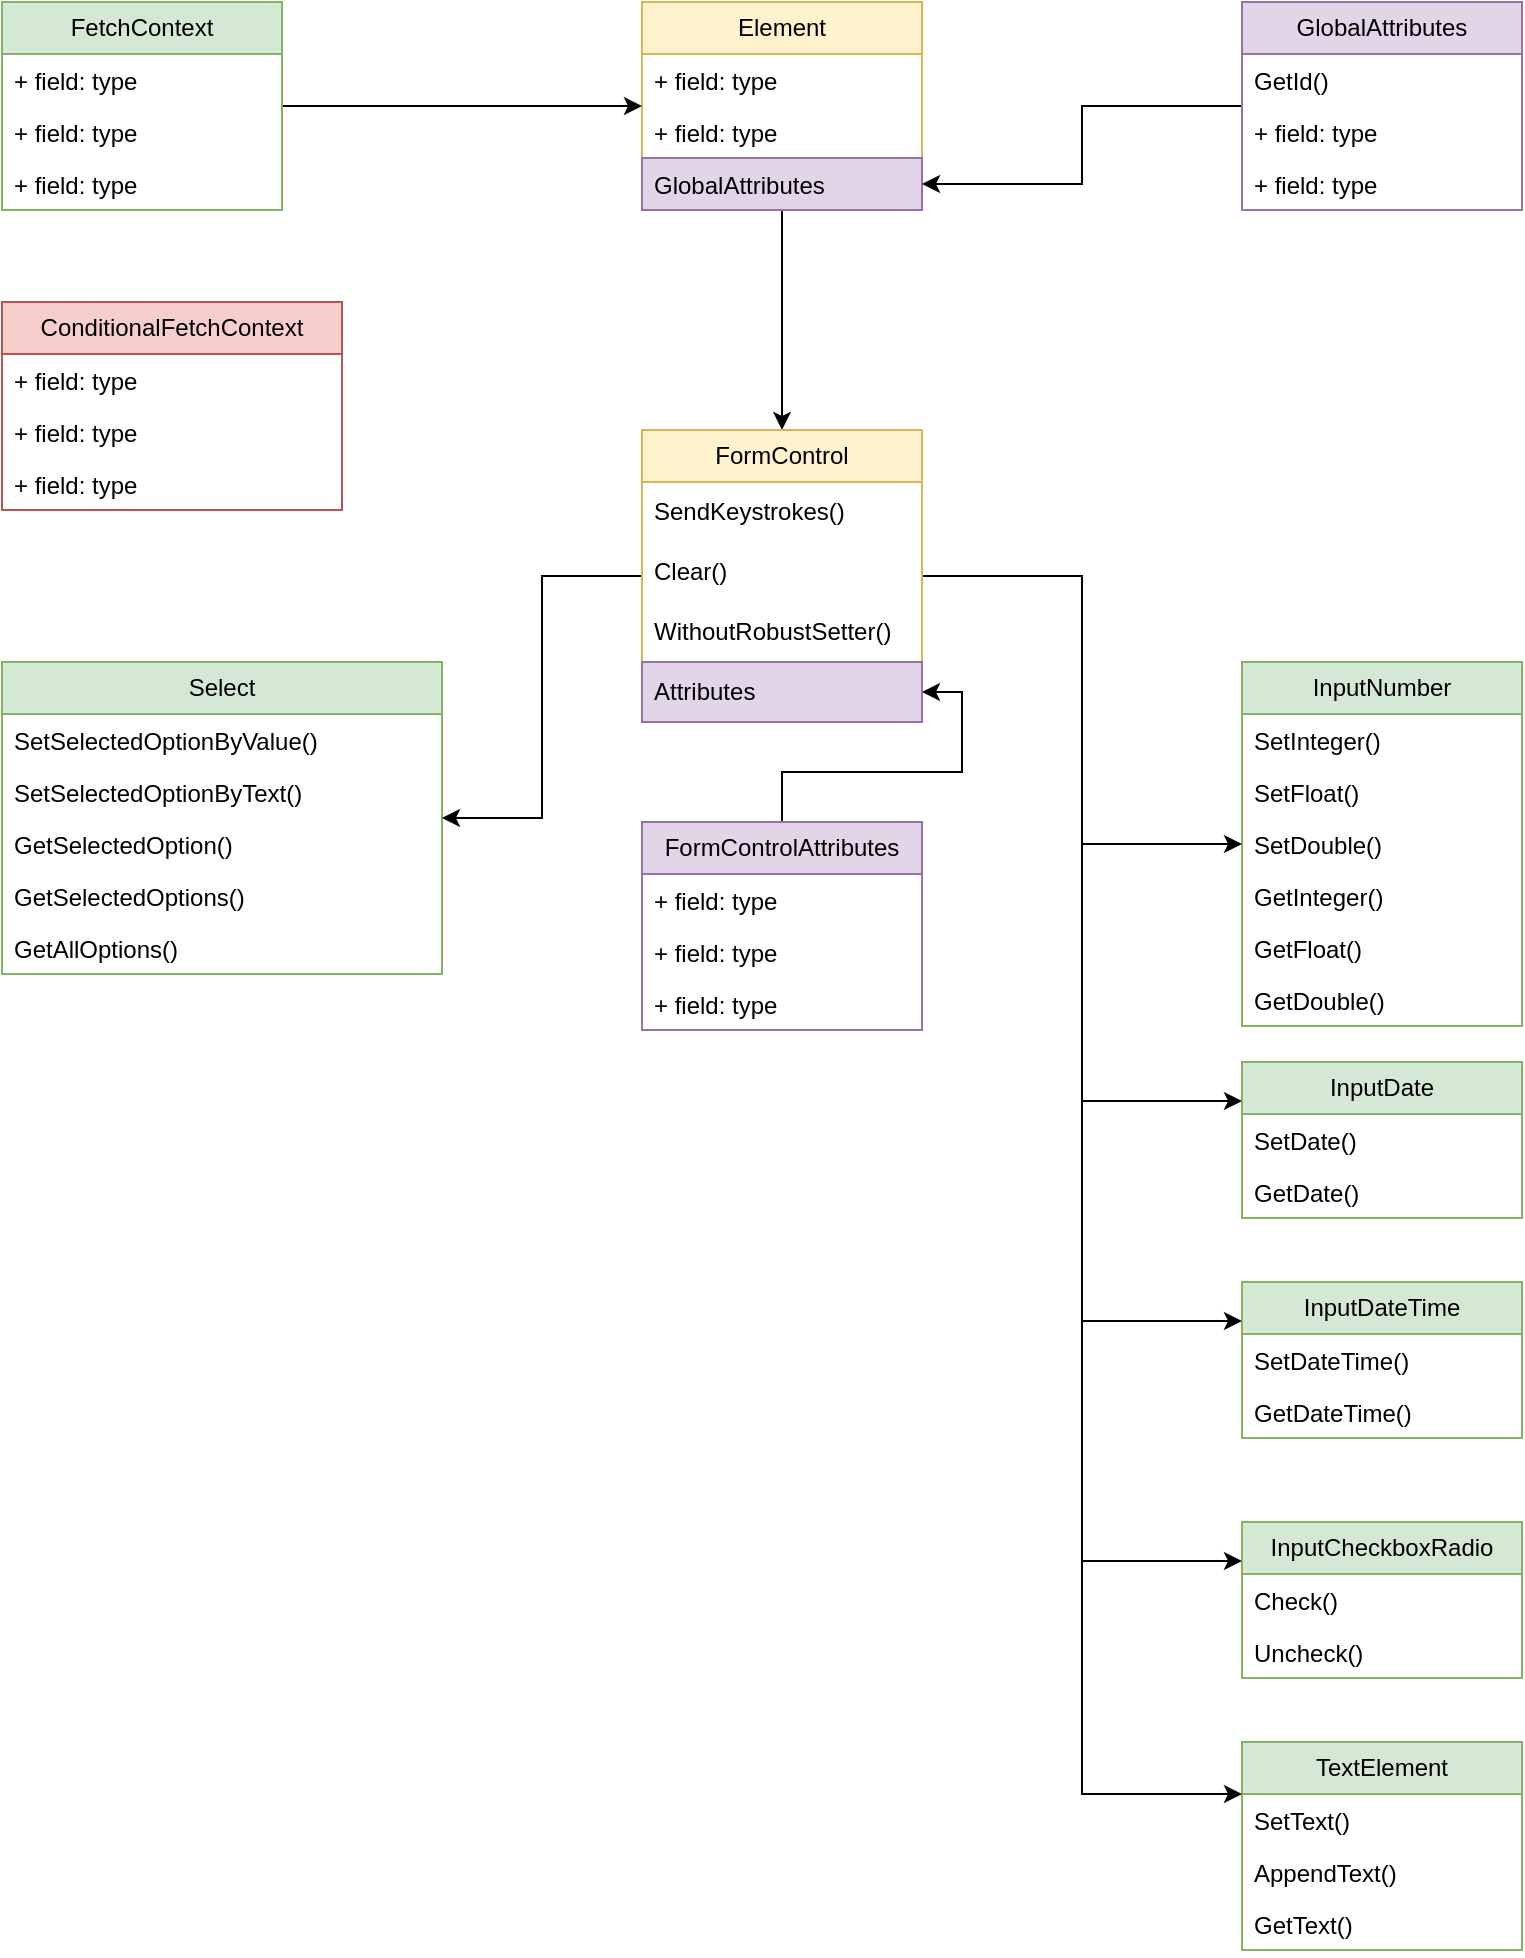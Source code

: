 <mxfile version="21.6.8" type="device">
  <diagram name="Page-1" id="2ONFmOIFlzEDJKw0HAws">
    <mxGraphModel dx="2058" dy="1188" grid="1" gridSize="10" guides="1" tooltips="1" connect="1" arrows="1" fold="1" page="1" pageScale="1" pageWidth="850" pageHeight="1100" math="0" shadow="0">
      <root>
        <mxCell id="0" />
        <mxCell id="1" parent="0" />
        <mxCell id="Bj8-iBi2L4X_MbYvI5Nl-108" style="edgeStyle=orthogonalEdgeStyle;rounded=0;orthogonalLoop=1;jettySize=auto;html=1;" parent="1" source="Bj8-iBi2L4X_MbYvI5Nl-6" target="Bj8-iBi2L4X_MbYvI5Nl-62" edge="1">
          <mxGeometry relative="1" as="geometry" />
        </mxCell>
        <mxCell id="Bj8-iBi2L4X_MbYvI5Nl-6" value="Element" style="swimlane;fontStyle=0;childLayout=stackLayout;horizontal=1;startSize=26;fillColor=#fff2cc;horizontalStack=0;resizeParent=1;resizeParentMax=0;resizeLast=0;collapsible=1;marginBottom=0;whiteSpace=wrap;html=1;strokeColor=#d6b656;" parent="1" vertex="1">
          <mxGeometry x="340" y="110" width="140" height="104" as="geometry" />
        </mxCell>
        <mxCell id="Bj8-iBi2L4X_MbYvI5Nl-7" value="+ field: type" style="text;strokeColor=none;fillColor=none;align=left;verticalAlign=top;spacingLeft=4;spacingRight=4;overflow=hidden;rotatable=0;points=[[0,0.5],[1,0.5]];portConstraint=eastwest;whiteSpace=wrap;html=1;" parent="Bj8-iBi2L4X_MbYvI5Nl-6" vertex="1">
          <mxGeometry y="26" width="140" height="26" as="geometry" />
        </mxCell>
        <mxCell id="Bj8-iBi2L4X_MbYvI5Nl-8" value="+ field: type" style="text;strokeColor=none;fillColor=none;align=left;verticalAlign=top;spacingLeft=4;spacingRight=4;overflow=hidden;rotatable=0;points=[[0,0.5],[1,0.5]];portConstraint=eastwest;whiteSpace=wrap;html=1;" parent="Bj8-iBi2L4X_MbYvI5Nl-6" vertex="1">
          <mxGeometry y="52" width="140" height="26" as="geometry" />
        </mxCell>
        <mxCell id="Bj8-iBi2L4X_MbYvI5Nl-9" value="GlobalAttributes" style="text;strokeColor=#9673a6;fillColor=#e1d5e7;align=left;verticalAlign=top;spacingLeft=4;spacingRight=4;overflow=hidden;rotatable=0;points=[[0,0.5],[1,0.5]];portConstraint=eastwest;whiteSpace=wrap;html=1;" parent="Bj8-iBi2L4X_MbYvI5Nl-6" vertex="1">
          <mxGeometry y="78" width="140" height="26" as="geometry" />
        </mxCell>
        <mxCell id="14TQEK0HzTnOQkEtKg1r-2" style="edgeStyle=orthogonalEdgeStyle;rounded=0;orthogonalLoop=1;jettySize=auto;html=1;" edge="1" parent="1" source="Bj8-iBi2L4X_MbYvI5Nl-10" target="14TQEK0HzTnOQkEtKg1r-1">
          <mxGeometry relative="1" as="geometry" />
        </mxCell>
        <mxCell id="Bj8-iBi2L4X_MbYvI5Nl-10" value="FormControlAttributes" style="swimlane;fontStyle=0;childLayout=stackLayout;horizontal=1;startSize=26;fillColor=#e1d5e7;horizontalStack=0;resizeParent=1;resizeParentMax=0;resizeLast=0;collapsible=1;marginBottom=0;whiteSpace=wrap;html=1;strokeColor=#9673a6;" parent="1" vertex="1">
          <mxGeometry x="340" y="520" width="140" height="104" as="geometry" />
        </mxCell>
        <mxCell id="Bj8-iBi2L4X_MbYvI5Nl-11" value="+ field: type" style="text;strokeColor=none;fillColor=none;align=left;verticalAlign=top;spacingLeft=4;spacingRight=4;overflow=hidden;rotatable=0;points=[[0,0.5],[1,0.5]];portConstraint=eastwest;whiteSpace=wrap;html=1;" parent="Bj8-iBi2L4X_MbYvI5Nl-10" vertex="1">
          <mxGeometry y="26" width="140" height="26" as="geometry" />
        </mxCell>
        <mxCell id="Bj8-iBi2L4X_MbYvI5Nl-12" value="+ field: type" style="text;strokeColor=none;fillColor=none;align=left;verticalAlign=top;spacingLeft=4;spacingRight=4;overflow=hidden;rotatable=0;points=[[0,0.5],[1,0.5]];portConstraint=eastwest;whiteSpace=wrap;html=1;" parent="Bj8-iBi2L4X_MbYvI5Nl-10" vertex="1">
          <mxGeometry y="52" width="140" height="26" as="geometry" />
        </mxCell>
        <mxCell id="Bj8-iBi2L4X_MbYvI5Nl-13" value="+ field: type" style="text;strokeColor=none;fillColor=none;align=left;verticalAlign=top;spacingLeft=4;spacingRight=4;overflow=hidden;rotatable=0;points=[[0,0.5],[1,0.5]];portConstraint=eastwest;whiteSpace=wrap;html=1;" parent="Bj8-iBi2L4X_MbYvI5Nl-10" vertex="1">
          <mxGeometry y="78" width="140" height="26" as="geometry" />
        </mxCell>
        <mxCell id="Bj8-iBi2L4X_MbYvI5Nl-15" value="InputNumber" style="swimlane;fontStyle=0;childLayout=stackLayout;horizontal=1;startSize=26;fillColor=#d5e8d4;horizontalStack=0;resizeParent=1;resizeParentMax=0;resizeLast=0;collapsible=1;marginBottom=0;whiteSpace=wrap;html=1;strokeColor=#82b366;" parent="1" vertex="1">
          <mxGeometry x="640" y="440" width="140" height="182" as="geometry" />
        </mxCell>
        <mxCell id="Bj8-iBi2L4X_MbYvI5Nl-17" value="SetInteger()" style="text;strokeColor=none;fillColor=none;align=left;verticalAlign=top;spacingLeft=4;spacingRight=4;overflow=hidden;rotatable=0;points=[[0,0.5],[1,0.5]];portConstraint=eastwest;whiteSpace=wrap;html=1;" parent="Bj8-iBi2L4X_MbYvI5Nl-15" vertex="1">
          <mxGeometry y="26" width="140" height="26" as="geometry" />
        </mxCell>
        <mxCell id="Bj8-iBi2L4X_MbYvI5Nl-18" value="SetFloat()" style="text;strokeColor=none;fillColor=none;align=left;verticalAlign=top;spacingLeft=4;spacingRight=4;overflow=hidden;rotatable=0;points=[[0,0.5],[1,0.5]];portConstraint=eastwest;whiteSpace=wrap;html=1;" parent="Bj8-iBi2L4X_MbYvI5Nl-15" vertex="1">
          <mxGeometry y="52" width="140" height="26" as="geometry" />
        </mxCell>
        <mxCell id="Bj8-iBi2L4X_MbYvI5Nl-51" value="SetDouble()" style="text;strokeColor=none;fillColor=none;align=left;verticalAlign=top;spacingLeft=4;spacingRight=4;overflow=hidden;rotatable=0;points=[[0,0.5],[1,0.5]];portConstraint=eastwest;whiteSpace=wrap;html=1;" parent="Bj8-iBi2L4X_MbYvI5Nl-15" vertex="1">
          <mxGeometry y="78" width="140" height="26" as="geometry" />
        </mxCell>
        <mxCell id="Bj8-iBi2L4X_MbYvI5Nl-52" value="GetInteger()" style="text;strokeColor=none;fillColor=none;align=left;verticalAlign=top;spacingLeft=4;spacingRight=4;overflow=hidden;rotatable=0;points=[[0,0.5],[1,0.5]];portConstraint=eastwest;whiteSpace=wrap;html=1;" parent="Bj8-iBi2L4X_MbYvI5Nl-15" vertex="1">
          <mxGeometry y="104" width="140" height="26" as="geometry" />
        </mxCell>
        <mxCell id="Bj8-iBi2L4X_MbYvI5Nl-53" value="GetFloat()" style="text;strokeColor=none;fillColor=none;align=left;verticalAlign=top;spacingLeft=4;spacingRight=4;overflow=hidden;rotatable=0;points=[[0,0.5],[1,0.5]];portConstraint=eastwest;whiteSpace=wrap;html=1;" parent="Bj8-iBi2L4X_MbYvI5Nl-15" vertex="1">
          <mxGeometry y="130" width="140" height="26" as="geometry" />
        </mxCell>
        <mxCell id="Bj8-iBi2L4X_MbYvI5Nl-54" value="GetDouble()" style="text;strokeColor=none;fillColor=none;align=left;verticalAlign=top;spacingLeft=4;spacingRight=4;overflow=hidden;rotatable=0;points=[[0,0.5],[1,0.5]];portConstraint=eastwest;whiteSpace=wrap;html=1;" parent="Bj8-iBi2L4X_MbYvI5Nl-15" vertex="1">
          <mxGeometry y="156" width="140" height="26" as="geometry" />
        </mxCell>
        <mxCell id="Bj8-iBi2L4X_MbYvI5Nl-20" value="Select" style="swimlane;fontStyle=0;childLayout=stackLayout;horizontal=1;startSize=26;fillColor=#d5e8d4;horizontalStack=0;resizeParent=1;resizeParentMax=0;resizeLast=0;collapsible=1;marginBottom=0;whiteSpace=wrap;html=1;strokeColor=#82b366;" parent="1" vertex="1">
          <mxGeometry x="20" y="440" width="220" height="156" as="geometry" />
        </mxCell>
        <mxCell id="Bj8-iBi2L4X_MbYvI5Nl-21" value="SetSelectedOptionByValue()" style="text;strokeColor=none;fillColor=none;align=left;verticalAlign=top;spacingLeft=4;spacingRight=4;overflow=hidden;rotatable=0;points=[[0,0.5],[1,0.5]];portConstraint=eastwest;whiteSpace=wrap;html=1;" parent="Bj8-iBi2L4X_MbYvI5Nl-20" vertex="1">
          <mxGeometry y="26" width="220" height="26" as="geometry" />
        </mxCell>
        <mxCell id="Bj8-iBi2L4X_MbYvI5Nl-22" value="SetSelectedOptionByText()" style="text;strokeColor=none;fillColor=none;align=left;verticalAlign=top;spacingLeft=4;spacingRight=4;overflow=hidden;rotatable=0;points=[[0,0.5],[1,0.5]];portConstraint=eastwest;whiteSpace=wrap;html=1;" parent="Bj8-iBi2L4X_MbYvI5Nl-20" vertex="1">
          <mxGeometry y="52" width="220" height="26" as="geometry" />
        </mxCell>
        <mxCell id="Bj8-iBi2L4X_MbYvI5Nl-23" value="GetSelectedOption()" style="text;strokeColor=none;fillColor=none;align=left;verticalAlign=top;spacingLeft=4;spacingRight=4;overflow=hidden;rotatable=0;points=[[0,0.5],[1,0.5]];portConstraint=eastwest;whiteSpace=wrap;html=1;" parent="Bj8-iBi2L4X_MbYvI5Nl-20" vertex="1">
          <mxGeometry y="78" width="220" height="26" as="geometry" />
        </mxCell>
        <mxCell id="Bj8-iBi2L4X_MbYvI5Nl-104" value="GetSelectedOptions()" style="text;strokeColor=none;fillColor=none;align=left;verticalAlign=top;spacingLeft=4;spacingRight=4;overflow=hidden;rotatable=0;points=[[0,0.5],[1,0.5]];portConstraint=eastwest;whiteSpace=wrap;html=1;" parent="Bj8-iBi2L4X_MbYvI5Nl-20" vertex="1">
          <mxGeometry y="104" width="220" height="26" as="geometry" />
        </mxCell>
        <mxCell id="Bj8-iBi2L4X_MbYvI5Nl-105" value="GetAllOptions()" style="text;strokeColor=none;fillColor=none;align=left;verticalAlign=top;spacingLeft=4;spacingRight=4;overflow=hidden;rotatable=0;points=[[0,0.5],[1,0.5]];portConstraint=eastwest;whiteSpace=wrap;html=1;" parent="Bj8-iBi2L4X_MbYvI5Nl-20" vertex="1">
          <mxGeometry y="130" width="220" height="26" as="geometry" />
        </mxCell>
        <mxCell id="Bj8-iBi2L4X_MbYvI5Nl-25" value="TextElement" style="swimlane;fontStyle=0;childLayout=stackLayout;horizontal=1;startSize=26;fillColor=#d5e8d4;horizontalStack=0;resizeParent=1;resizeParentMax=0;resizeLast=0;collapsible=1;marginBottom=0;whiteSpace=wrap;html=1;strokeColor=#82b366;" parent="1" vertex="1">
          <mxGeometry x="640" y="980" width="140" height="104" as="geometry" />
        </mxCell>
        <mxCell id="Bj8-iBi2L4X_MbYvI5Nl-26" value="SetText()" style="text;strokeColor=none;fillColor=none;align=left;verticalAlign=top;spacingLeft=4;spacingRight=4;overflow=hidden;rotatable=0;points=[[0,0.5],[1,0.5]];portConstraint=eastwest;whiteSpace=wrap;html=1;" parent="Bj8-iBi2L4X_MbYvI5Nl-25" vertex="1">
          <mxGeometry y="26" width="140" height="26" as="geometry" />
        </mxCell>
        <mxCell id="Bj8-iBi2L4X_MbYvI5Nl-106" value="AppendText()" style="text;strokeColor=none;fillColor=none;align=left;verticalAlign=top;spacingLeft=4;spacingRight=4;overflow=hidden;rotatable=0;points=[[0,0.5],[1,0.5]];portConstraint=eastwest;whiteSpace=wrap;html=1;" parent="Bj8-iBi2L4X_MbYvI5Nl-25" vertex="1">
          <mxGeometry y="52" width="140" height="26" as="geometry" />
        </mxCell>
        <mxCell id="Bj8-iBi2L4X_MbYvI5Nl-27" value="GetText()" style="text;strokeColor=none;fillColor=none;align=left;verticalAlign=top;spacingLeft=4;spacingRight=4;overflow=hidden;rotatable=0;points=[[0,0.5],[1,0.5]];portConstraint=eastwest;whiteSpace=wrap;html=1;" parent="Bj8-iBi2L4X_MbYvI5Nl-25" vertex="1">
          <mxGeometry y="78" width="140" height="26" as="geometry" />
        </mxCell>
        <mxCell id="Bj8-iBi2L4X_MbYvI5Nl-31" value="InputDate" style="swimlane;fontStyle=0;childLayout=stackLayout;horizontal=1;startSize=26;fillColor=#d5e8d4;horizontalStack=0;resizeParent=1;resizeParentMax=0;resizeLast=0;collapsible=1;marginBottom=0;whiteSpace=wrap;html=1;strokeColor=#82b366;" parent="1" vertex="1">
          <mxGeometry x="640" y="640" width="140" height="78" as="geometry" />
        </mxCell>
        <mxCell id="Bj8-iBi2L4X_MbYvI5Nl-32" value="SetDate()" style="text;strokeColor=none;fillColor=none;align=left;verticalAlign=top;spacingLeft=4;spacingRight=4;overflow=hidden;rotatable=0;points=[[0,0.5],[1,0.5]];portConstraint=eastwest;whiteSpace=wrap;html=1;" parent="Bj8-iBi2L4X_MbYvI5Nl-31" vertex="1">
          <mxGeometry y="26" width="140" height="26" as="geometry" />
        </mxCell>
        <mxCell id="Bj8-iBi2L4X_MbYvI5Nl-33" value="GetDate()" style="text;strokeColor=none;fillColor=none;align=left;verticalAlign=top;spacingLeft=4;spacingRight=4;overflow=hidden;rotatable=0;points=[[0,0.5],[1,0.5]];portConstraint=eastwest;whiteSpace=wrap;html=1;" parent="Bj8-iBi2L4X_MbYvI5Nl-31" vertex="1">
          <mxGeometry y="52" width="140" height="26" as="geometry" />
        </mxCell>
        <mxCell id="Bj8-iBi2L4X_MbYvI5Nl-36" value="InputDateTime" style="swimlane;fontStyle=0;childLayout=stackLayout;horizontal=1;startSize=26;fillColor=#d5e8d4;horizontalStack=0;resizeParent=1;resizeParentMax=0;resizeLast=0;collapsible=1;marginBottom=0;whiteSpace=wrap;html=1;strokeColor=#82b366;" parent="1" vertex="1">
          <mxGeometry x="640" y="750" width="140" height="78" as="geometry" />
        </mxCell>
        <mxCell id="Bj8-iBi2L4X_MbYvI5Nl-37" value="SetDateTime()" style="text;strokeColor=none;fillColor=none;align=left;verticalAlign=top;spacingLeft=4;spacingRight=4;overflow=hidden;rotatable=0;points=[[0,0.5],[1,0.5]];portConstraint=eastwest;whiteSpace=wrap;html=1;" parent="Bj8-iBi2L4X_MbYvI5Nl-36" vertex="1">
          <mxGeometry y="26" width="140" height="26" as="geometry" />
        </mxCell>
        <mxCell id="Bj8-iBi2L4X_MbYvI5Nl-38" value="GetDateTime()" style="text;strokeColor=none;fillColor=none;align=left;verticalAlign=top;spacingLeft=4;spacingRight=4;overflow=hidden;rotatable=0;points=[[0,0.5],[1,0.5]];portConstraint=eastwest;whiteSpace=wrap;html=1;" parent="Bj8-iBi2L4X_MbYvI5Nl-36" vertex="1">
          <mxGeometry y="52" width="140" height="26" as="geometry" />
        </mxCell>
        <mxCell id="Bj8-iBi2L4X_MbYvI5Nl-41" value="InputCheckboxRadio" style="swimlane;fontStyle=0;childLayout=stackLayout;horizontal=1;startSize=26;fillColor=#d5e8d4;horizontalStack=0;resizeParent=1;resizeParentMax=0;resizeLast=0;collapsible=1;marginBottom=0;whiteSpace=wrap;html=1;strokeColor=#82b366;" parent="1" vertex="1">
          <mxGeometry x="640" y="870" width="140" height="78" as="geometry" />
        </mxCell>
        <mxCell id="Bj8-iBi2L4X_MbYvI5Nl-42" value="Check()" style="text;strokeColor=none;fillColor=none;align=left;verticalAlign=top;spacingLeft=4;spacingRight=4;overflow=hidden;rotatable=0;points=[[0,0.5],[1,0.5]];portConstraint=eastwest;whiteSpace=wrap;html=1;" parent="Bj8-iBi2L4X_MbYvI5Nl-41" vertex="1">
          <mxGeometry y="26" width="140" height="26" as="geometry" />
        </mxCell>
        <mxCell id="Bj8-iBi2L4X_MbYvI5Nl-43" value="Uncheck()" style="text;strokeColor=none;fillColor=none;align=left;verticalAlign=top;spacingLeft=4;spacingRight=4;overflow=hidden;rotatable=0;points=[[0,0.5],[1,0.5]];portConstraint=eastwest;whiteSpace=wrap;html=1;" parent="Bj8-iBi2L4X_MbYvI5Nl-41" vertex="1">
          <mxGeometry y="52" width="140" height="26" as="geometry" />
        </mxCell>
        <mxCell id="14TQEK0HzTnOQkEtKg1r-3" style="edgeStyle=orthogonalEdgeStyle;rounded=0;orthogonalLoop=1;jettySize=auto;html=1;" edge="1" parent="1" source="Bj8-iBi2L4X_MbYvI5Nl-46" target="Bj8-iBi2L4X_MbYvI5Nl-9">
          <mxGeometry relative="1" as="geometry" />
        </mxCell>
        <mxCell id="Bj8-iBi2L4X_MbYvI5Nl-46" value="GlobalAttributes" style="swimlane;fontStyle=0;childLayout=stackLayout;horizontal=1;startSize=26;fillColor=#e1d5e7;horizontalStack=0;resizeParent=1;resizeParentMax=0;resizeLast=0;collapsible=1;marginBottom=0;whiteSpace=wrap;html=1;strokeColor=#9673a6;" parent="1" vertex="1">
          <mxGeometry x="640" y="110" width="140" height="104" as="geometry" />
        </mxCell>
        <mxCell id="Bj8-iBi2L4X_MbYvI5Nl-47" value="GetId()" style="text;strokeColor=none;fillColor=none;align=left;verticalAlign=top;spacingLeft=4;spacingRight=4;overflow=hidden;rotatable=0;points=[[0,0.5],[1,0.5]];portConstraint=eastwest;whiteSpace=wrap;html=1;" parent="Bj8-iBi2L4X_MbYvI5Nl-46" vertex="1">
          <mxGeometry y="26" width="140" height="26" as="geometry" />
        </mxCell>
        <mxCell id="Bj8-iBi2L4X_MbYvI5Nl-48" value="+ field: type" style="text;strokeColor=none;fillColor=none;align=left;verticalAlign=top;spacingLeft=4;spacingRight=4;overflow=hidden;rotatable=0;points=[[0,0.5],[1,0.5]];portConstraint=eastwest;whiteSpace=wrap;html=1;" parent="Bj8-iBi2L4X_MbYvI5Nl-46" vertex="1">
          <mxGeometry y="52" width="140" height="26" as="geometry" />
        </mxCell>
        <mxCell id="Bj8-iBi2L4X_MbYvI5Nl-49" value="+ field: type" style="text;strokeColor=none;fillColor=none;align=left;verticalAlign=top;spacingLeft=4;spacingRight=4;overflow=hidden;rotatable=0;points=[[0,0.5],[1,0.5]];portConstraint=eastwest;whiteSpace=wrap;html=1;" parent="Bj8-iBi2L4X_MbYvI5Nl-46" vertex="1">
          <mxGeometry y="78" width="140" height="26" as="geometry" />
        </mxCell>
        <mxCell id="Bj8-iBi2L4X_MbYvI5Nl-92" style="edgeStyle=orthogonalEdgeStyle;rounded=0;orthogonalLoop=1;jettySize=auto;html=1;" parent="1" source="Bj8-iBi2L4X_MbYvI5Nl-62" target="Bj8-iBi2L4X_MbYvI5Nl-20" edge="1">
          <mxGeometry relative="1" as="geometry" />
        </mxCell>
        <mxCell id="Bj8-iBi2L4X_MbYvI5Nl-99" style="edgeStyle=orthogonalEdgeStyle;rounded=0;orthogonalLoop=1;jettySize=auto;html=1;" parent="1" source="Bj8-iBi2L4X_MbYvI5Nl-62" target="Bj8-iBi2L4X_MbYvI5Nl-15" edge="1">
          <mxGeometry relative="1" as="geometry" />
        </mxCell>
        <mxCell id="Bj8-iBi2L4X_MbYvI5Nl-100" style="edgeStyle=orthogonalEdgeStyle;rounded=0;orthogonalLoop=1;jettySize=auto;html=1;entryX=0;entryY=0.25;entryDx=0;entryDy=0;" parent="1" source="Bj8-iBi2L4X_MbYvI5Nl-62" target="Bj8-iBi2L4X_MbYvI5Nl-31" edge="1">
          <mxGeometry relative="1" as="geometry" />
        </mxCell>
        <mxCell id="Bj8-iBi2L4X_MbYvI5Nl-101" style="edgeStyle=orthogonalEdgeStyle;rounded=0;orthogonalLoop=1;jettySize=auto;html=1;entryX=0;entryY=0.25;entryDx=0;entryDy=0;" parent="1" source="Bj8-iBi2L4X_MbYvI5Nl-62" target="Bj8-iBi2L4X_MbYvI5Nl-36" edge="1">
          <mxGeometry relative="1" as="geometry" />
        </mxCell>
        <mxCell id="Bj8-iBi2L4X_MbYvI5Nl-102" style="edgeStyle=orthogonalEdgeStyle;rounded=0;orthogonalLoop=1;jettySize=auto;html=1;entryX=0;entryY=0.25;entryDx=0;entryDy=0;" parent="1" source="Bj8-iBi2L4X_MbYvI5Nl-62" target="Bj8-iBi2L4X_MbYvI5Nl-41" edge="1">
          <mxGeometry relative="1" as="geometry" />
        </mxCell>
        <mxCell id="Bj8-iBi2L4X_MbYvI5Nl-103" style="edgeStyle=orthogonalEdgeStyle;rounded=0;orthogonalLoop=1;jettySize=auto;html=1;entryX=0;entryY=0.25;entryDx=0;entryDy=0;" parent="1" source="Bj8-iBi2L4X_MbYvI5Nl-62" target="Bj8-iBi2L4X_MbYvI5Nl-25" edge="1">
          <mxGeometry relative="1" as="geometry" />
        </mxCell>
        <mxCell id="Bj8-iBi2L4X_MbYvI5Nl-62" value="FormControl" style="swimlane;fontStyle=0;childLayout=stackLayout;horizontal=1;startSize=26;fillColor=#fff2cc;horizontalStack=0;resizeParent=1;resizeParentMax=0;resizeLast=0;collapsible=1;marginBottom=0;whiteSpace=wrap;html=1;strokeColor=#d6b656;" parent="1" vertex="1">
          <mxGeometry x="340" y="324" width="140" height="146" as="geometry" />
        </mxCell>
        <mxCell id="Bj8-iBi2L4X_MbYvI5Nl-85" value="SendKeystrokes()" style="text;strokeColor=none;fillColor=none;align=left;verticalAlign=middle;spacingLeft=4;spacingRight=4;overflow=hidden;points=[[0,0.5],[1,0.5]];portConstraint=eastwest;rotatable=0;whiteSpace=wrap;html=1;" parent="Bj8-iBi2L4X_MbYvI5Nl-62" vertex="1">
          <mxGeometry y="26" width="140" height="30" as="geometry" />
        </mxCell>
        <mxCell id="Bj8-iBi2L4X_MbYvI5Nl-86" value="Clear()" style="text;strokeColor=none;fillColor=none;align=left;verticalAlign=middle;spacingLeft=4;spacingRight=4;overflow=hidden;points=[[0,0.5],[1,0.5]];portConstraint=eastwest;rotatable=0;whiteSpace=wrap;html=1;" parent="Bj8-iBi2L4X_MbYvI5Nl-62" vertex="1">
          <mxGeometry y="56" width="140" height="30" as="geometry" />
        </mxCell>
        <mxCell id="Bj8-iBi2L4X_MbYvI5Nl-97" value="WithoutRobustSetter()" style="text;strokeColor=none;fillColor=none;align=left;verticalAlign=middle;spacingLeft=4;spacingRight=4;overflow=hidden;points=[[0,0.5],[1,0.5]];portConstraint=eastwest;rotatable=0;whiteSpace=wrap;html=1;" parent="Bj8-iBi2L4X_MbYvI5Nl-62" vertex="1">
          <mxGeometry y="86" width="140" height="30" as="geometry" />
        </mxCell>
        <mxCell id="14TQEK0HzTnOQkEtKg1r-1" value="Attributes" style="text;strokeColor=#9673a6;fillColor=#e1d5e7;align=left;verticalAlign=middle;spacingLeft=4;spacingRight=4;overflow=hidden;points=[[0,0.5],[1,0.5]];portConstraint=eastwest;rotatable=0;whiteSpace=wrap;html=1;" vertex="1" parent="Bj8-iBi2L4X_MbYvI5Nl-62">
          <mxGeometry y="116" width="140" height="30" as="geometry" />
        </mxCell>
        <mxCell id="14TQEK0HzTnOQkEtKg1r-4" style="edgeStyle=orthogonalEdgeStyle;rounded=0;orthogonalLoop=1;jettySize=auto;html=1;" edge="1" parent="1" source="Bj8-iBi2L4X_MbYvI5Nl-109" target="Bj8-iBi2L4X_MbYvI5Nl-6">
          <mxGeometry relative="1" as="geometry" />
        </mxCell>
        <mxCell id="Bj8-iBi2L4X_MbYvI5Nl-109" value="FetchContext" style="swimlane;fontStyle=0;childLayout=stackLayout;horizontal=1;startSize=26;fillColor=#d5e8d4;horizontalStack=0;resizeParent=1;resizeParentMax=0;resizeLast=0;collapsible=1;marginBottom=0;whiteSpace=wrap;html=1;strokeColor=#82b366;" parent="1" vertex="1">
          <mxGeometry x="20" y="110" width="140" height="104" as="geometry" />
        </mxCell>
        <mxCell id="Bj8-iBi2L4X_MbYvI5Nl-110" value="+ field: type" style="text;strokeColor=none;fillColor=none;align=left;verticalAlign=top;spacingLeft=4;spacingRight=4;overflow=hidden;rotatable=0;points=[[0,0.5],[1,0.5]];portConstraint=eastwest;whiteSpace=wrap;html=1;" parent="Bj8-iBi2L4X_MbYvI5Nl-109" vertex="1">
          <mxGeometry y="26" width="140" height="26" as="geometry" />
        </mxCell>
        <mxCell id="Bj8-iBi2L4X_MbYvI5Nl-111" value="+ field: type" style="text;strokeColor=none;fillColor=none;align=left;verticalAlign=top;spacingLeft=4;spacingRight=4;overflow=hidden;rotatable=0;points=[[0,0.5],[1,0.5]];portConstraint=eastwest;whiteSpace=wrap;html=1;" parent="Bj8-iBi2L4X_MbYvI5Nl-109" vertex="1">
          <mxGeometry y="52" width="140" height="26" as="geometry" />
        </mxCell>
        <mxCell id="Bj8-iBi2L4X_MbYvI5Nl-112" value="+ field: type" style="text;strokeColor=none;fillColor=none;align=left;verticalAlign=top;spacingLeft=4;spacingRight=4;overflow=hidden;rotatable=0;points=[[0,0.5],[1,0.5]];portConstraint=eastwest;whiteSpace=wrap;html=1;" parent="Bj8-iBi2L4X_MbYvI5Nl-109" vertex="1">
          <mxGeometry y="78" width="140" height="26" as="geometry" />
        </mxCell>
        <mxCell id="Bj8-iBi2L4X_MbYvI5Nl-114" value="ConditionalFetchContext" style="swimlane;fontStyle=0;childLayout=stackLayout;horizontal=1;startSize=26;fillColor=#f8cecc;horizontalStack=0;resizeParent=1;resizeParentMax=0;resizeLast=0;collapsible=1;marginBottom=0;whiteSpace=wrap;html=1;strokeColor=#b85450;" parent="1" vertex="1">
          <mxGeometry x="20" y="260" width="170" height="104" as="geometry" />
        </mxCell>
        <mxCell id="Bj8-iBi2L4X_MbYvI5Nl-115" value="+ field: type" style="text;strokeColor=none;fillColor=none;align=left;verticalAlign=top;spacingLeft=4;spacingRight=4;overflow=hidden;rotatable=0;points=[[0,0.5],[1,0.5]];portConstraint=eastwest;whiteSpace=wrap;html=1;" parent="Bj8-iBi2L4X_MbYvI5Nl-114" vertex="1">
          <mxGeometry y="26" width="170" height="26" as="geometry" />
        </mxCell>
        <mxCell id="Bj8-iBi2L4X_MbYvI5Nl-116" value="+ field: type" style="text;strokeColor=none;fillColor=none;align=left;verticalAlign=top;spacingLeft=4;spacingRight=4;overflow=hidden;rotatable=0;points=[[0,0.5],[1,0.5]];portConstraint=eastwest;whiteSpace=wrap;html=1;" parent="Bj8-iBi2L4X_MbYvI5Nl-114" vertex="1">
          <mxGeometry y="52" width="170" height="26" as="geometry" />
        </mxCell>
        <mxCell id="Bj8-iBi2L4X_MbYvI5Nl-117" value="+ field: type" style="text;strokeColor=none;fillColor=none;align=left;verticalAlign=top;spacingLeft=4;spacingRight=4;overflow=hidden;rotatable=0;points=[[0,0.5],[1,0.5]];portConstraint=eastwest;whiteSpace=wrap;html=1;" parent="Bj8-iBi2L4X_MbYvI5Nl-114" vertex="1">
          <mxGeometry y="78" width="170" height="26" as="geometry" />
        </mxCell>
      </root>
    </mxGraphModel>
  </diagram>
</mxfile>

